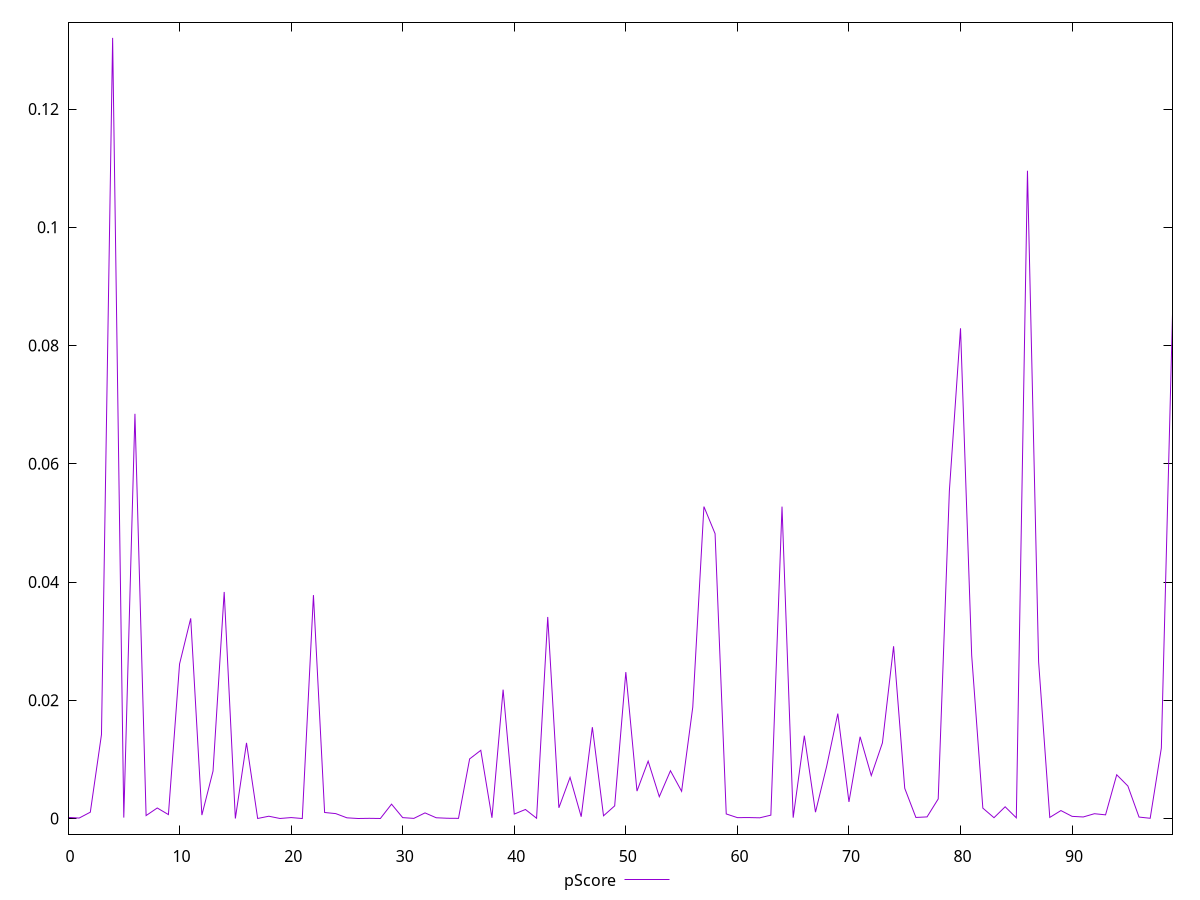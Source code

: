 reset

$pScore <<EOF
0 0.00019060156438294173
1 0.00007926693549686892
2 0.001073105670148955
3 0.014195249530410847
4 0.13204463194839444
5 0.00016093511150377937
6 0.06846189596232322
7 0.0004976931521285533
8 0.0017826254803552377
9 0.0006677609032440524
10 0.026144908798203026
11 0.033862167282440125
12 0.0005790896885179975
13 0.008030402194012576
14 0.038323516841866745
15 0.000003746816361949179
16 0.012793813674973675
17 0.000007421378054595085
18 0.00038866327579795135
19 0.0000068919020882463045
20 0.0001617105207525893
21 9.41215156313735e-7
22 0.037798647439231337
23 0.001021546477653179
24 0.0008313142569756349
25 0.00011926457912975197
26 0.000003860545177147845
27 0.000034491581083762046
28 0.000005927107692149658
29 0.0024299958763033813
30 0.00015120853974959214
31 0.000024600971476218536
32 0.0009516953733766931
33 0.00013046034255875805
34 0.000045215012613342154
35 0.00002966744514720787
36 0.010086190660685723
37 0.011538513191273247
38 0.00012039320999351899
39 0.02180458082083725
40 0.0007507478170457604
41 0.001530559336258397
42 0.00004852618600947878
43 0.03409509432626401
44 0.0018132595874811863
45 0.006954344955666492
46 0.0003063202951903987
47 0.015453882307791877
48 0.00046047353390937795
49 0.0021401484051873365
50 0.024770916510083674
51 0.004636647101383562
52 0.009707940039325513
53 0.0036895546399164925
54 0.008081040637291315
55 0.004608642292343645
56 0.018832897057426468
57 0.05276266882552527
58 0.04818069564990851
59 0.0007752479682596181
60 0.00015048682075052833
61 0.0001640608030297197
62 0.00011982747463018528
63 0.0005700440596737577
64 0.05276266882552494
65 0.00014484390036179073
66 0.014011483665038404
67 0.001073105670148955
68 0.008826840176087536
69 0.017743743526291045
70 0.002811115457446778
71 0.013830242644195023
72 0.0072645664502137275
73 0.012793813674973509
74 0.02914005592204083
75 0.0051103097151360966
76 0.00018157075705615977
77 0.00027438227936110726
78 0.0033151383167442927
79 0.05541614370263248
80 0.0829251052116533
81 0.02759963824263889
82 0.0017625104126374747
83 0.00013876474573060182
84 0.001986431182919357
85 0.0001221076083145478
86 0.10957420126300943
87 0.02650083376879442
88 0.00018693291356786101
89 0.0013458428633412733
90 0.00036560454674389176
91 0.00026366771111374643
92 0.0008136149596419395
93 0.0006233800102497522
94 0.007402004229608294
95 0.005499352570093874
96 0.00024597876910942285
97 0.00004214396750146232
98 0.011916099146199455
99 0.08532181027247737
EOF

set key outside below
set xrange [0:99]
set yrange [-0.0026399325995084487:0.1346855057630592]
set trange [-0.0026399325995084487:0.1346855057630592]
set terminal svg size 640, 500 enhanced background rgb 'white'
set output "report_00015_2021-02-09T16-11-33.973Z/max-potential-fid/samples/pages/pScore/values.svg"

plot $pScore title "pScore" with line

reset
